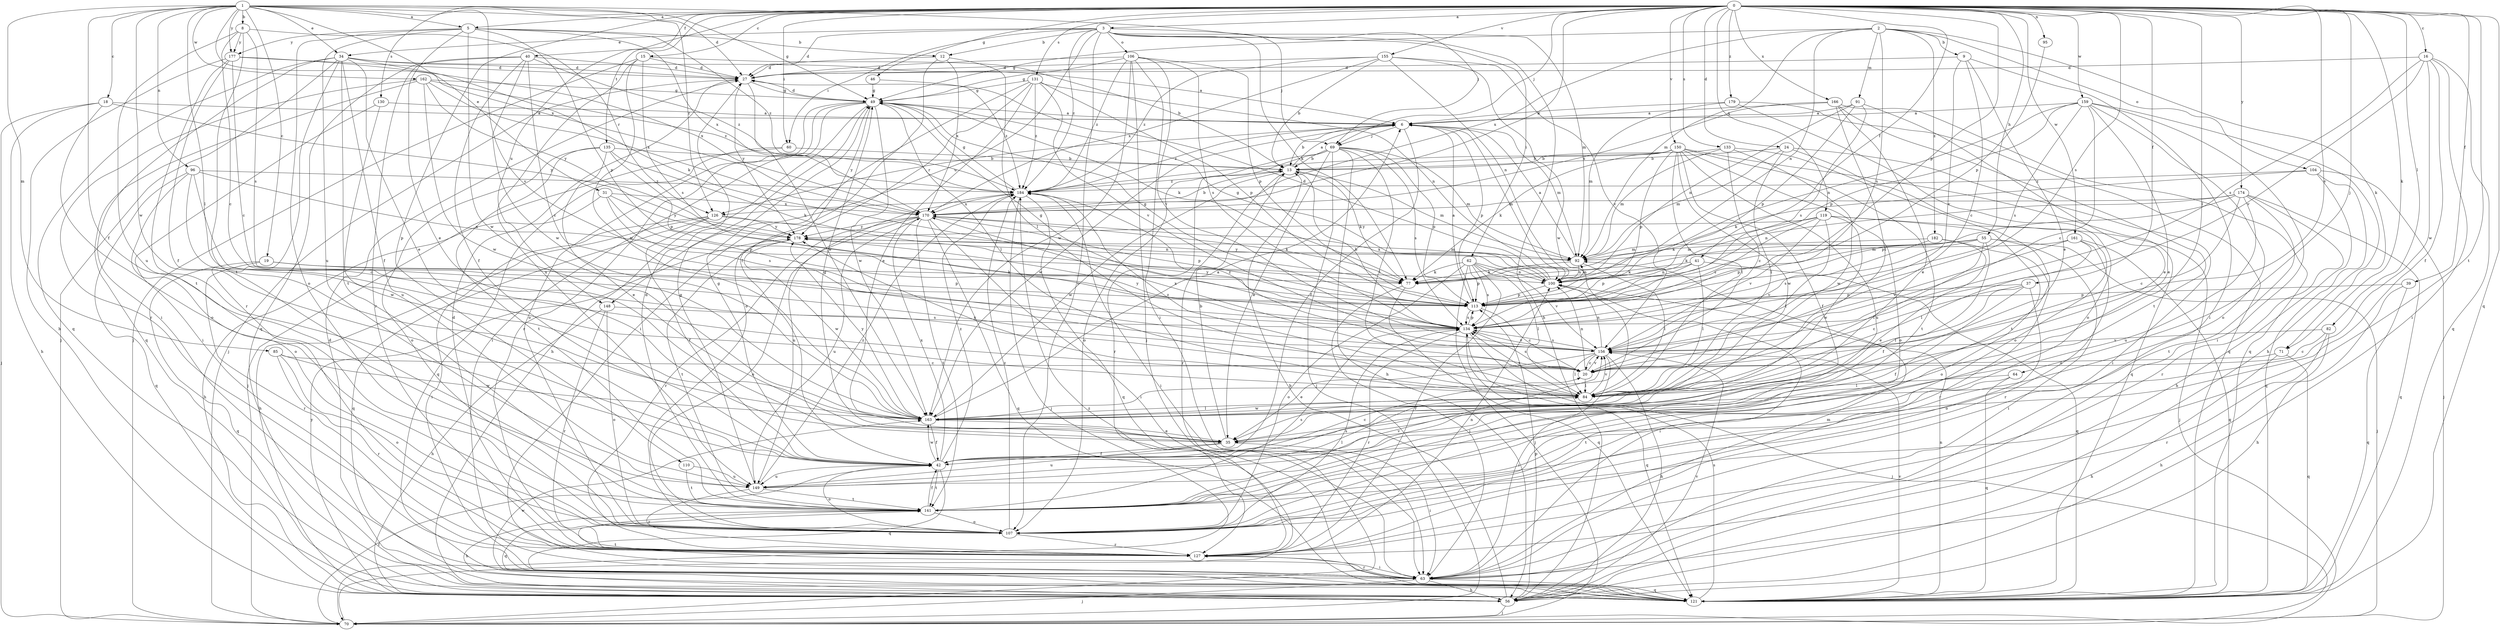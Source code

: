 strict digraph  {
0;
1;
2;
3;
5;
6;
8;
9;
12;
13;
15;
16;
18;
19;
20;
24;
27;
31;
34;
35;
37;
39;
40;
41;
42;
46;
49;
55;
56;
60;
62;
63;
64;
69;
70;
71;
77;
82;
84;
85;
91;
92;
95;
96;
100;
104;
106;
107;
110;
113;
119;
121;
126;
127;
130;
131;
133;
134;
135;
141;
148;
149;
150;
155;
156;
159;
161;
162;
163;
166;
170;
174;
177;
178;
179;
182;
184;
0 -> 3  [label=a];
0 -> 5  [label=a];
0 -> 15  [label=c];
0 -> 16  [label=c];
0 -> 24  [label=d];
0 -> 37  [label=f];
0 -> 39  [label=f];
0 -> 40  [label=f];
0 -> 41  [label=f];
0 -> 46  [label=g];
0 -> 55  [label=h];
0 -> 60  [label=i];
0 -> 64  [label=j];
0 -> 69  [label=j];
0 -> 71  [label=k];
0 -> 82  [label=l];
0 -> 84  [label=l];
0 -> 95  [label=n];
0 -> 110  [label=p];
0 -> 113  [label=p];
0 -> 119  [label=q];
0 -> 121  [label=q];
0 -> 126  [label=r];
0 -> 130  [label=s];
0 -> 131  [label=s];
0 -> 133  [label=s];
0 -> 134  [label=s];
0 -> 135  [label=t];
0 -> 141  [label=t];
0 -> 148  [label=u];
0 -> 150  [label=v];
0 -> 155  [label=v];
0 -> 156  [label=v];
0 -> 159  [label=w];
0 -> 161  [label=w];
0 -> 166  [label=x];
0 -> 174  [label=y];
0 -> 179  [label=z];
1 -> 5  [label=a];
1 -> 8  [label=b];
1 -> 18  [label=c];
1 -> 19  [label=c];
1 -> 27  [label=d];
1 -> 31  [label=e];
1 -> 34  [label=e];
1 -> 42  [label=f];
1 -> 49  [label=g];
1 -> 69  [label=j];
1 -> 84  [label=l];
1 -> 85  [label=m];
1 -> 96  [label=n];
1 -> 126  [label=r];
1 -> 156  [label=v];
1 -> 162  [label=w];
1 -> 163  [label=w];
1 -> 170  [label=x];
1 -> 177  [label=y];
2 -> 9  [label=b];
2 -> 49  [label=g];
2 -> 71  [label=k];
2 -> 91  [label=m];
2 -> 92  [label=m];
2 -> 100  [label=n];
2 -> 104  [label=o];
2 -> 134  [label=s];
2 -> 170  [label=x];
2 -> 182  [label=z];
3 -> 12  [label=b];
3 -> 27  [label=d];
3 -> 34  [label=e];
3 -> 56  [label=h];
3 -> 60  [label=i];
3 -> 62  [label=i];
3 -> 69  [label=j];
3 -> 77  [label=k];
3 -> 92  [label=m];
3 -> 106  [label=o];
3 -> 107  [label=o];
3 -> 148  [label=u];
3 -> 184  [label=z];
5 -> 12  [label=b];
5 -> 35  [label=e];
5 -> 107  [label=o];
5 -> 113  [label=p];
5 -> 149  [label=u];
5 -> 163  [label=w];
5 -> 170  [label=x];
5 -> 177  [label=y];
5 -> 184  [label=z];
6 -> 13  [label=b];
6 -> 42  [label=f];
6 -> 69  [label=j];
6 -> 92  [label=m];
6 -> 100  [label=n];
6 -> 113  [label=p];
6 -> 126  [label=r];
6 -> 163  [label=w];
6 -> 184  [label=z];
8 -> 20  [label=c];
8 -> 126  [label=r];
8 -> 134  [label=s];
8 -> 141  [label=t];
8 -> 149  [label=u];
8 -> 177  [label=y];
9 -> 20  [label=c];
9 -> 27  [label=d];
9 -> 35  [label=e];
9 -> 63  [label=i];
9 -> 156  [label=v];
12 -> 27  [label=d];
12 -> 42  [label=f];
12 -> 84  [label=l];
12 -> 170  [label=x];
13 -> 6  [label=a];
13 -> 77  [label=k];
13 -> 92  [label=m];
13 -> 127  [label=r];
13 -> 163  [label=w];
13 -> 184  [label=z];
15 -> 13  [label=b];
15 -> 27  [label=d];
15 -> 70  [label=j];
15 -> 134  [label=s];
15 -> 149  [label=u];
15 -> 163  [label=w];
16 -> 27  [label=d];
16 -> 42  [label=f];
16 -> 63  [label=i];
16 -> 121  [label=q];
16 -> 134  [label=s];
16 -> 156  [label=v];
16 -> 163  [label=w];
18 -> 6  [label=a];
18 -> 56  [label=h];
18 -> 70  [label=j];
18 -> 107  [label=o];
18 -> 178  [label=y];
19 -> 77  [label=k];
19 -> 113  [label=p];
19 -> 121  [label=q];
19 -> 127  [label=r];
20 -> 84  [label=l];
20 -> 100  [label=n];
20 -> 134  [label=s];
20 -> 156  [label=v];
24 -> 13  [label=b];
24 -> 63  [label=i];
24 -> 84  [label=l];
24 -> 92  [label=m];
24 -> 107  [label=o];
27 -> 49  [label=g];
27 -> 70  [label=j];
27 -> 163  [label=w];
27 -> 178  [label=y];
31 -> 56  [label=h];
31 -> 113  [label=p];
31 -> 134  [label=s];
31 -> 170  [label=x];
31 -> 178  [label=y];
34 -> 6  [label=a];
34 -> 27  [label=d];
34 -> 35  [label=e];
34 -> 42  [label=f];
34 -> 63  [label=i];
34 -> 70  [label=j];
34 -> 77  [label=k];
34 -> 121  [label=q];
34 -> 127  [label=r];
34 -> 141  [label=t];
35 -> 13  [label=b];
35 -> 42  [label=f];
35 -> 49  [label=g];
35 -> 63  [label=i];
35 -> 149  [label=u];
37 -> 20  [label=c];
37 -> 42  [label=f];
37 -> 84  [label=l];
37 -> 107  [label=o];
37 -> 113  [label=p];
39 -> 56  [label=h];
39 -> 113  [label=p];
39 -> 121  [label=q];
40 -> 20  [label=c];
40 -> 27  [label=d];
40 -> 42  [label=f];
40 -> 121  [label=q];
40 -> 127  [label=r];
40 -> 163  [label=w];
40 -> 184  [label=z];
41 -> 77  [label=k];
41 -> 84  [label=l];
41 -> 100  [label=n];
41 -> 113  [label=p];
41 -> 121  [label=q];
42 -> 20  [label=c];
42 -> 49  [label=g];
42 -> 107  [label=o];
42 -> 121  [label=q];
42 -> 141  [label=t];
42 -> 149  [label=u];
42 -> 163  [label=w];
42 -> 170  [label=x];
42 -> 184  [label=z];
46 -> 49  [label=g];
46 -> 184  [label=z];
49 -> 6  [label=a];
49 -> 27  [label=d];
49 -> 56  [label=h];
49 -> 63  [label=i];
49 -> 77  [label=k];
49 -> 84  [label=l];
49 -> 107  [label=o];
49 -> 127  [label=r];
49 -> 163  [label=w];
49 -> 178  [label=y];
55 -> 42  [label=f];
55 -> 63  [label=i];
55 -> 70  [label=j];
55 -> 77  [label=k];
55 -> 84  [label=l];
55 -> 92  [label=m];
55 -> 113  [label=p];
55 -> 134  [label=s];
56 -> 13  [label=b];
56 -> 70  [label=j];
56 -> 113  [label=p];
56 -> 156  [label=v];
56 -> 178  [label=y];
60 -> 13  [label=b];
60 -> 70  [label=j];
60 -> 121  [label=q];
62 -> 70  [label=j];
62 -> 77  [label=k];
62 -> 84  [label=l];
62 -> 100  [label=n];
62 -> 107  [label=o];
62 -> 113  [label=p];
62 -> 127  [label=r];
62 -> 134  [label=s];
62 -> 156  [label=v];
63 -> 56  [label=h];
63 -> 70  [label=j];
63 -> 92  [label=m];
63 -> 121  [label=q];
63 -> 127  [label=r];
63 -> 141  [label=t];
64 -> 84  [label=l];
64 -> 121  [label=q];
64 -> 141  [label=t];
69 -> 13  [label=b];
69 -> 35  [label=e];
69 -> 56  [label=h];
69 -> 70  [label=j];
69 -> 84  [label=l];
69 -> 92  [label=m];
69 -> 107  [label=o];
69 -> 113  [label=p];
69 -> 127  [label=r];
69 -> 134  [label=s];
70 -> 42  [label=f];
70 -> 184  [label=z];
71 -> 20  [label=c];
71 -> 56  [label=h];
71 -> 121  [label=q];
77 -> 63  [label=i];
77 -> 121  [label=q];
82 -> 20  [label=c];
82 -> 56  [label=h];
82 -> 127  [label=r];
82 -> 156  [label=v];
84 -> 134  [label=s];
84 -> 156  [label=v];
84 -> 163  [label=w];
84 -> 178  [label=y];
84 -> 184  [label=z];
85 -> 20  [label=c];
85 -> 107  [label=o];
85 -> 127  [label=r];
85 -> 163  [label=w];
91 -> 6  [label=a];
91 -> 35  [label=e];
91 -> 100  [label=n];
91 -> 113  [label=p];
91 -> 134  [label=s];
92 -> 6  [label=a];
92 -> 77  [label=k];
92 -> 84  [label=l];
92 -> 100  [label=n];
92 -> 178  [label=y];
95 -> 113  [label=p];
96 -> 20  [label=c];
96 -> 100  [label=n];
96 -> 107  [label=o];
96 -> 121  [label=q];
96 -> 163  [label=w];
96 -> 184  [label=z];
100 -> 27  [label=d];
100 -> 49  [label=g];
100 -> 63  [label=i];
100 -> 92  [label=m];
100 -> 113  [label=p];
100 -> 170  [label=x];
104 -> 56  [label=h];
104 -> 70  [label=j];
104 -> 77  [label=k];
104 -> 121  [label=q];
104 -> 184  [label=z];
106 -> 27  [label=d];
106 -> 49  [label=g];
106 -> 63  [label=i];
106 -> 70  [label=j];
106 -> 113  [label=p];
106 -> 134  [label=s];
106 -> 156  [label=v];
106 -> 163  [label=w];
106 -> 184  [label=z];
107 -> 127  [label=r];
107 -> 134  [label=s];
107 -> 184  [label=z];
110 -> 141  [label=t];
110 -> 149  [label=u];
113 -> 6  [label=a];
113 -> 20  [label=c];
113 -> 49  [label=g];
113 -> 134  [label=s];
113 -> 178  [label=y];
119 -> 70  [label=j];
119 -> 77  [label=k];
119 -> 84  [label=l];
119 -> 107  [label=o];
119 -> 134  [label=s];
119 -> 156  [label=v];
119 -> 163  [label=w];
119 -> 178  [label=y];
121 -> 27  [label=d];
121 -> 100  [label=n];
121 -> 134  [label=s];
121 -> 156  [label=v];
121 -> 163  [label=w];
126 -> 42  [label=f];
126 -> 56  [label=h];
126 -> 63  [label=i];
126 -> 100  [label=n];
126 -> 121  [label=q];
126 -> 178  [label=y];
127 -> 27  [label=d];
127 -> 63  [label=i];
127 -> 100  [label=n];
130 -> 6  [label=a];
130 -> 63  [label=i];
130 -> 149  [label=u];
131 -> 35  [label=e];
131 -> 49  [label=g];
131 -> 63  [label=i];
131 -> 100  [label=n];
131 -> 107  [label=o];
131 -> 113  [label=p];
131 -> 156  [label=v];
131 -> 184  [label=z];
133 -> 13  [label=b];
133 -> 20  [label=c];
133 -> 92  [label=m];
133 -> 141  [label=t];
133 -> 163  [label=w];
134 -> 13  [label=b];
134 -> 49  [label=g];
134 -> 70  [label=j];
134 -> 113  [label=p];
134 -> 121  [label=q];
134 -> 127  [label=r];
134 -> 156  [label=v];
134 -> 178  [label=y];
135 -> 13  [label=b];
135 -> 35  [label=e];
135 -> 77  [label=k];
135 -> 107  [label=o];
135 -> 113  [label=p];
135 -> 141  [label=t];
141 -> 27  [label=d];
141 -> 42  [label=f];
141 -> 56  [label=h];
141 -> 107  [label=o];
141 -> 121  [label=q];
141 -> 134  [label=s];
141 -> 156  [label=v];
148 -> 56  [label=h];
148 -> 107  [label=o];
148 -> 127  [label=r];
148 -> 134  [label=s];
149 -> 49  [label=g];
149 -> 84  [label=l];
149 -> 127  [label=r];
149 -> 141  [label=t];
149 -> 184  [label=z];
150 -> 13  [label=b];
150 -> 42  [label=f];
150 -> 77  [label=k];
150 -> 84  [label=l];
150 -> 107  [label=o];
150 -> 113  [label=p];
150 -> 121  [label=q];
150 -> 141  [label=t];
150 -> 149  [label=u];
150 -> 163  [label=w];
150 -> 184  [label=z];
155 -> 13  [label=b];
155 -> 27  [label=d];
155 -> 100  [label=n];
155 -> 156  [label=v];
155 -> 163  [label=w];
155 -> 170  [label=x];
155 -> 184  [label=z];
156 -> 20  [label=c];
156 -> 35  [label=e];
156 -> 56  [label=h];
156 -> 63  [label=i];
156 -> 84  [label=l];
156 -> 100  [label=n];
156 -> 134  [label=s];
156 -> 170  [label=x];
156 -> 184  [label=z];
159 -> 6  [label=a];
159 -> 20  [label=c];
159 -> 35  [label=e];
159 -> 56  [label=h];
159 -> 63  [label=i];
159 -> 100  [label=n];
159 -> 107  [label=o];
159 -> 113  [label=p];
159 -> 134  [label=s];
161 -> 84  [label=l];
161 -> 92  [label=m];
161 -> 121  [label=q];
161 -> 127  [label=r];
161 -> 156  [label=v];
162 -> 49  [label=g];
162 -> 121  [label=q];
162 -> 127  [label=r];
162 -> 163  [label=w];
162 -> 170  [label=x];
162 -> 178  [label=y];
162 -> 184  [label=z];
163 -> 6  [label=a];
163 -> 35  [label=e];
163 -> 42  [label=f];
163 -> 84  [label=l];
163 -> 178  [label=y];
166 -> 6  [label=a];
166 -> 35  [label=e];
166 -> 84  [label=l];
166 -> 121  [label=q];
166 -> 141  [label=t];
166 -> 170  [label=x];
170 -> 13  [label=b];
170 -> 63  [label=i];
170 -> 77  [label=k];
170 -> 107  [label=o];
170 -> 113  [label=p];
170 -> 121  [label=q];
170 -> 127  [label=r];
170 -> 141  [label=t];
170 -> 149  [label=u];
170 -> 178  [label=y];
174 -> 20  [label=c];
174 -> 100  [label=n];
174 -> 113  [label=p];
174 -> 121  [label=q];
174 -> 127  [label=r];
174 -> 141  [label=t];
174 -> 149  [label=u];
174 -> 170  [label=x];
177 -> 20  [label=c];
177 -> 27  [label=d];
177 -> 42  [label=f];
177 -> 56  [label=h];
177 -> 141  [label=t];
177 -> 170  [label=x];
178 -> 92  [label=m];
178 -> 141  [label=t];
178 -> 163  [label=w];
179 -> 6  [label=a];
179 -> 92  [label=m];
179 -> 107  [label=o];
179 -> 121  [label=q];
182 -> 35  [label=e];
182 -> 92  [label=m];
182 -> 127  [label=r];
182 -> 156  [label=v];
184 -> 49  [label=g];
184 -> 63  [label=i];
184 -> 70  [label=j];
184 -> 121  [label=q];
184 -> 149  [label=u];
184 -> 170  [label=x];
}
